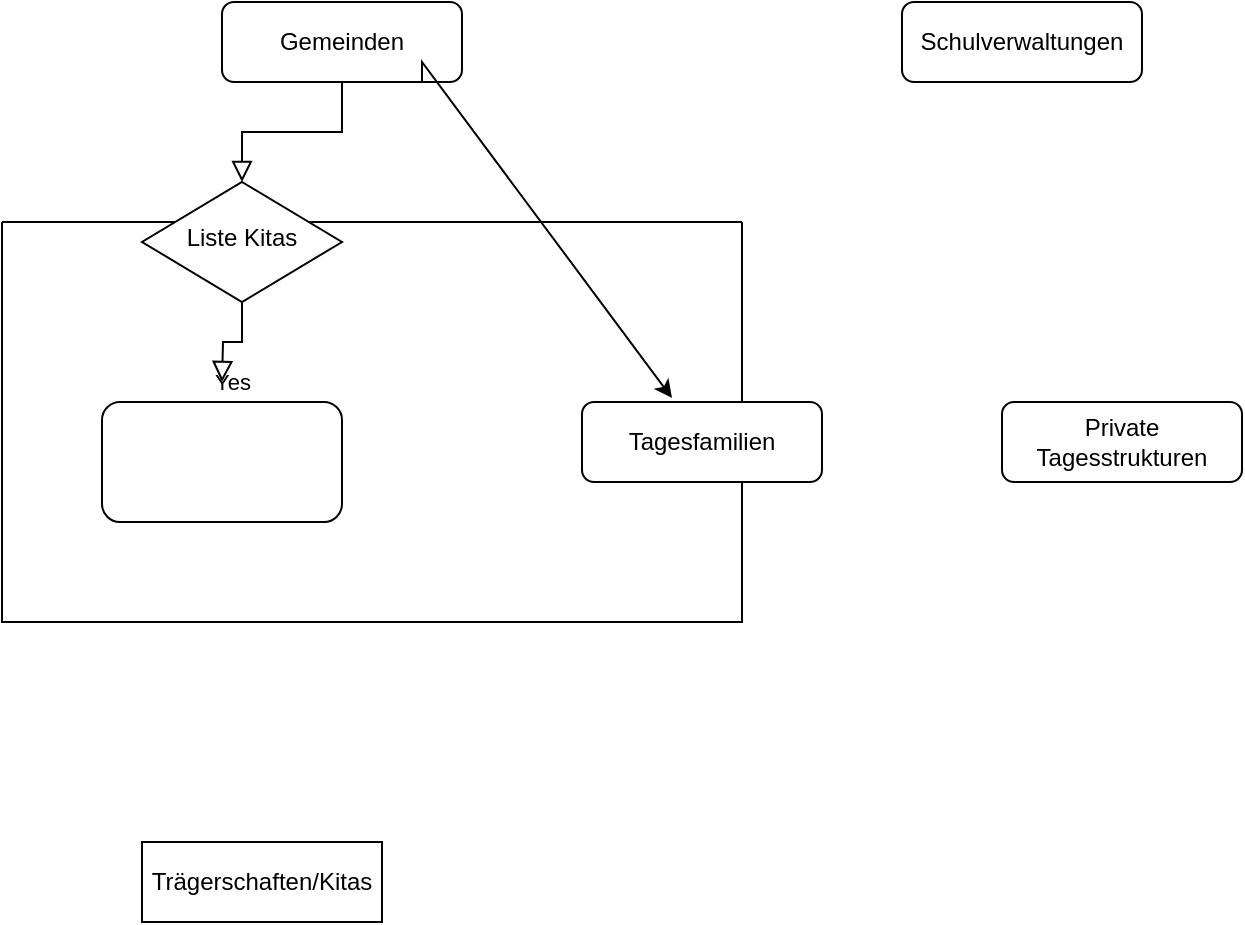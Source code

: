 <mxfile version="26.2.9">
  <diagram id="C5RBs43oDa-KdzZeNtuy" name="Page-1">
    <mxGraphModel dx="1420" dy="880" grid="1" gridSize="10" guides="1" tooltips="1" connect="1" arrows="1" fold="1" page="1" pageScale="1" pageWidth="827" pageHeight="1169" background="#ffffff" math="0" shadow="0">
      <root>
        <mxCell id="WIyWlLk6GJQsqaUBKTNV-0" />
        <mxCell id="WIyWlLk6GJQsqaUBKTNV-1" parent="WIyWlLk6GJQsqaUBKTNV-0" />
        <mxCell id="YgDB_DFz4yGB8pQOi2qE-10" value="" style="swimlane;startSize=0;fillColor=#FFCCFF;" vertex="1" parent="WIyWlLk6GJQsqaUBKTNV-1">
          <mxGeometry x="50" y="190" width="370" height="200" as="geometry" />
        </mxCell>
        <mxCell id="WIyWlLk6GJQsqaUBKTNV-2" value="" style="rounded=0;html=1;jettySize=auto;orthogonalLoop=1;fontSize=11;endArrow=block;endFill=0;endSize=8;strokeWidth=1;shadow=0;labelBackgroundColor=none;edgeStyle=orthogonalEdgeStyle;" parent="WIyWlLk6GJQsqaUBKTNV-1" source="WIyWlLk6GJQsqaUBKTNV-3" target="WIyWlLk6GJQsqaUBKTNV-6" edge="1">
          <mxGeometry relative="1" as="geometry" />
        </mxCell>
        <mxCell id="WIyWlLk6GJQsqaUBKTNV-3" value="Gemeinden" style="rounded=1;whiteSpace=wrap;html=1;fontSize=12;glass=0;strokeWidth=1;shadow=0;" parent="WIyWlLk6GJQsqaUBKTNV-1" vertex="1">
          <mxGeometry x="160" y="80" width="120" height="40" as="geometry" />
        </mxCell>
        <mxCell id="WIyWlLk6GJQsqaUBKTNV-4" value="Yes" style="rounded=0;html=1;jettySize=auto;orthogonalLoop=1;fontSize=11;endArrow=block;endFill=0;endSize=8;strokeWidth=1;shadow=0;labelBackgroundColor=none;edgeStyle=orthogonalEdgeStyle;" parent="WIyWlLk6GJQsqaUBKTNV-1" source="WIyWlLk6GJQsqaUBKTNV-6" edge="1">
          <mxGeometry y="20" relative="1" as="geometry">
            <mxPoint as="offset" />
            <mxPoint x="160" y="270" as="targetPoint" />
          </mxGeometry>
        </mxCell>
        <mxCell id="WIyWlLk6GJQsqaUBKTNV-6" value="Liste Kitas" style="rhombus;whiteSpace=wrap;html=1;shadow=0;fontFamily=Helvetica;fontSize=12;align=center;strokeWidth=1;spacing=6;spacingTop=-4;" parent="WIyWlLk6GJQsqaUBKTNV-1" vertex="1">
          <mxGeometry x="120" y="170" width="100" height="60" as="geometry" />
        </mxCell>
        <mxCell id="WIyWlLk6GJQsqaUBKTNV-7" value="Private Tagesstrukturen" style="rounded=1;whiteSpace=wrap;html=1;fontSize=12;glass=0;strokeWidth=1;shadow=0;" parent="WIyWlLk6GJQsqaUBKTNV-1" vertex="1">
          <mxGeometry x="550" y="280" width="120" height="40" as="geometry" />
        </mxCell>
        <mxCell id="WIyWlLk6GJQsqaUBKTNV-12" value="Tagesfamilien" style="rounded=1;whiteSpace=wrap;html=1;fontSize=12;glass=0;strokeWidth=1;shadow=0;" parent="WIyWlLk6GJQsqaUBKTNV-1" vertex="1">
          <mxGeometry x="340" y="280" width="120" height="40" as="geometry" />
        </mxCell>
        <mxCell id="YgDB_DFz4yGB8pQOi2qE-3" value="Schulverwaltungen" style="rounded=1;whiteSpace=wrap;html=1;fontSize=12;glass=0;strokeWidth=1;shadow=0;" vertex="1" parent="WIyWlLk6GJQsqaUBKTNV-1">
          <mxGeometry x="500" y="80" width="120" height="40" as="geometry" />
        </mxCell>
        <mxCell id="YgDB_DFz4yGB8pQOi2qE-4" value="Trägerschaften/Kitas" style="rounded=1;whiteSpace=wrap;html=1;fontSize=12;glass=0;strokeWidth=1;shadow=0;arcSize=0;" vertex="1" parent="WIyWlLk6GJQsqaUBKTNV-1">
          <mxGeometry x="120" y="500" width="120" height="40" as="geometry" />
        </mxCell>
        <mxCell id="YgDB_DFz4yGB8pQOi2qE-5" value="" style="rounded=1;whiteSpace=wrap;html=1;" vertex="1" parent="WIyWlLk6GJQsqaUBKTNV-1">
          <mxGeometry x="100" y="280" width="120" height="60" as="geometry" />
        </mxCell>
        <mxCell id="YgDB_DFz4yGB8pQOi2qE-9" value="" style="endArrow=classic;html=1;rounded=0;entryX=0.375;entryY=-0.05;entryDx=0;entryDy=0;entryPerimeter=0;" edge="1" parent="WIyWlLk6GJQsqaUBKTNV-1" target="WIyWlLk6GJQsqaUBKTNV-12">
          <mxGeometry width="50" height="50" relative="1" as="geometry">
            <mxPoint x="260" y="120" as="sourcePoint" />
            <mxPoint x="380" y="270" as="targetPoint" />
            <Array as="points">
              <mxPoint x="260" y="110" />
            </Array>
          </mxGeometry>
        </mxCell>
      </root>
    </mxGraphModel>
  </diagram>
</mxfile>
